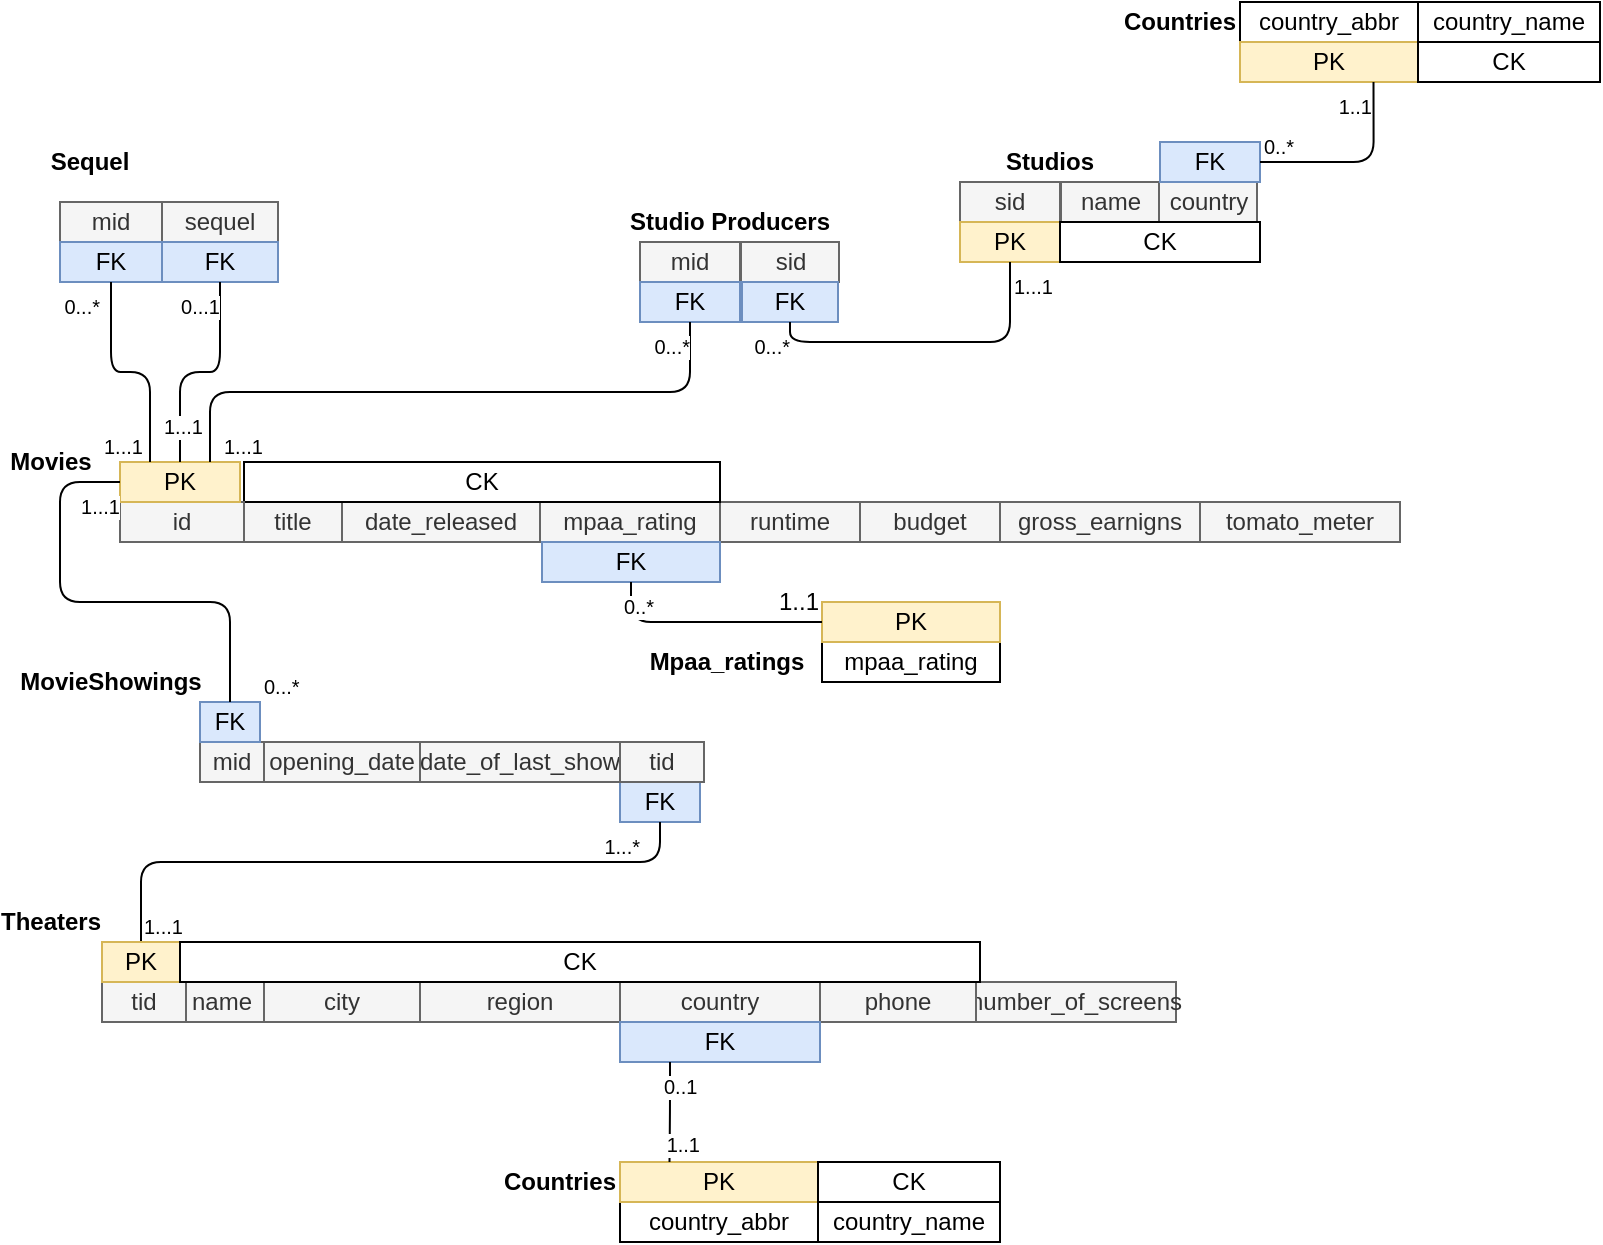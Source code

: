 <mxfile version="13.0.8" type="google"><diagram id="fw4MPve4YUBIEvPJCaLT" name="Page-1"><mxGraphModel dx="1038" dy="548" grid="0" gridSize="10" guides="1" tooltips="1" connect="1" arrows="1" fold="1" page="1" pageScale="1" pageWidth="850" pageHeight="1100" math="0" shadow="0"><root><mxCell id="0"/><mxCell id="1" parent="0"/><mxCell id="zFAiAAtmZmjbP22ZdrH1-17" value="&lt;b&gt;Movies&lt;/b&gt;" style="text;html=1;strokeColor=none;fillColor=none;align=center;verticalAlign=middle;whiteSpace=wrap;rounded=0;" parent="1" vertex="1"><mxGeometry x="10" y="260" width="51" height="20" as="geometry"/></mxCell><mxCell id="zFAiAAtmZmjbP22ZdrH1-15" value="mpaa_rating" style="rounded=0;whiteSpace=wrap;html=1;fillColor=#f5f5f5;strokeColor=#666666;fontColor=#333333;" parent="1" vertex="1"><mxGeometry x="280" y="290" width="90" height="20" as="geometry"/></mxCell><mxCell id="zFAiAAtmZmjbP22ZdrH1-24" value="budget" style="rounded=0;whiteSpace=wrap;html=1;fillColor=#f5f5f5;strokeColor=#666666;fontColor=#333333;" parent="1" vertex="1"><mxGeometry x="440" y="290" width="70" height="20" as="geometry"/></mxCell><mxCell id="zFAiAAtmZmjbP22ZdrH1-25" value="runtime" style="rounded=0;whiteSpace=wrap;html=1;fillColor=#f5f5f5;strokeColor=#666666;fontColor=#333333;" parent="1" vertex="1"><mxGeometry x="370" y="290" width="70" height="20" as="geometry"/></mxCell><mxCell id="zFAiAAtmZmjbP22ZdrH1-26" value="date_released" style="rounded=0;whiteSpace=wrap;html=1;fillColor=#f5f5f5;strokeColor=#666666;fontColor=#333333;" parent="1" vertex="1"><mxGeometry x="181" y="290" width="99" height="20" as="geometry"/></mxCell><mxCell id="zFAiAAtmZmjbP22ZdrH1-28" value="title" style="rounded=0;whiteSpace=wrap;html=1;fillColor=#f5f5f5;strokeColor=#666666;fontColor=#333333;" parent="1" vertex="1"><mxGeometry x="132" y="290" width="49" height="20" as="geometry"/></mxCell><mxCell id="zFAiAAtmZmjbP22ZdrH1-29" value="" style="group" parent="1" connectable="0" vertex="1"><mxGeometry x="132" y="270" width="238" height="20" as="geometry"/></mxCell><mxCell id="zFAiAAtmZmjbP22ZdrH1-30" value="" style="rounded=0;whiteSpace=wrap;html=1;" parent="zFAiAAtmZmjbP22ZdrH1-29" vertex="1"><mxGeometry width="238" height="20" as="geometry"/></mxCell><mxCell id="zFAiAAtmZmjbP22ZdrH1-31" value="CK" style="text;html=1;strokeColor=none;fillColor=none;align=center;verticalAlign=middle;whiteSpace=wrap;rounded=0;" parent="zFAiAAtmZmjbP22ZdrH1-29" vertex="1"><mxGeometry width="238" height="20" as="geometry"/></mxCell><mxCell id="zFAiAAtmZmjbP22ZdrH1-32" value="gross_earnigns" style="rounded=0;whiteSpace=wrap;html=1;fillColor=#f5f5f5;strokeColor=#666666;fontColor=#333333;" parent="1" vertex="1"><mxGeometry x="510" y="290" width="100" height="20" as="geometry"/></mxCell><mxCell id="zFAiAAtmZmjbP22ZdrH1-34" value="tomato_meter" style="rounded=0;whiteSpace=wrap;html=1;fillColor=#f5f5f5;strokeColor=#666666;fontColor=#333333;" parent="1" vertex="1"><mxGeometry x="610" y="290" width="100" height="20" as="geometry"/></mxCell><mxCell id="zFAiAAtmZmjbP22ZdrH1-35" value="id" style="rounded=0;whiteSpace=wrap;html=1;fillColor=#f5f5f5;strokeColor=#666666;fontColor=#333333;" parent="1" vertex="1"><mxGeometry x="70" y="290" width="62" height="20" as="geometry"/></mxCell><mxCell id="zFAiAAtmZmjbP22ZdrH1-36" value="&lt;b&gt;Sequel&lt;/b&gt;" style="text;html=1;strokeColor=none;fillColor=none;align=center;verticalAlign=middle;whiteSpace=wrap;rounded=0;" parent="1" vertex="1"><mxGeometry x="30" y="110" width="50" height="20" as="geometry"/></mxCell><mxCell id="zFAiAAtmZmjbP22ZdrH1-37" value="mid" style="rounded=0;whiteSpace=wrap;html=1;fillColor=#f5f5f5;strokeColor=#666666;fontColor=#333333;" parent="1" vertex="1"><mxGeometry x="40" y="140" width="51" height="20" as="geometry"/></mxCell><mxCell id="zFAiAAtmZmjbP22ZdrH1-38" value="sequel" style="rounded=0;whiteSpace=wrap;html=1;fillColor=#f5f5f5;strokeColor=#666666;fontColor=#333333;" parent="1" vertex="1"><mxGeometry x="91" y="140" width="58" height="20" as="geometry"/></mxCell><mxCell id="zFAiAAtmZmjbP22ZdrH1-50" value="FK" style="rounded=0;whiteSpace=wrap;html=1;fillColor=#dae8fc;strokeColor=#6c8ebf;" parent="1" vertex="1"><mxGeometry x="91" y="160" width="58" height="20" as="geometry"/></mxCell><mxCell id="zFAiAAtmZmjbP22ZdrH1-54" value="FK" style="rounded=0;whiteSpace=wrap;html=1;fillColor=#dae8fc;strokeColor=#6c8ebf;" parent="1" vertex="1"><mxGeometry x="40" y="160" width="51" height="20" as="geometry"/></mxCell><mxCell id="zFAiAAtmZmjbP22ZdrH1-57" value="PK" style="rounded=0;whiteSpace=wrap;html=1;fillColor=#fff2cc;strokeColor=#d6b656;" parent="1" vertex="1"><mxGeometry x="70" y="270" width="60" height="20" as="geometry"/></mxCell><mxCell id="zFAiAAtmZmjbP22ZdrH1-59" value="&lt;b&gt;MovieShowings&lt;/b&gt;" style="text;html=1;strokeColor=none;fillColor=none;align=center;verticalAlign=middle;whiteSpace=wrap;rounded=0;" parent="1" vertex="1"><mxGeometry x="40" y="370" width="51" height="20" as="geometry"/></mxCell><mxCell id="zFAiAAtmZmjbP22ZdrH1-60" value="opening_date" style="rounded=0;whiteSpace=wrap;html=1;fillColor=#f5f5f5;strokeColor=#666666;fontColor=#333333;" parent="1" vertex="1"><mxGeometry x="142" y="410" width="78" height="20" as="geometry"/></mxCell><mxCell id="zFAiAAtmZmjbP22ZdrH1-61" value="mid" style="rounded=0;whiteSpace=wrap;html=1;fillColor=#f5f5f5;strokeColor=#666666;fontColor=#333333;" parent="1" vertex="1"><mxGeometry x="110" y="410" width="32" height="20" as="geometry"/></mxCell><mxCell id="zFAiAAtmZmjbP22ZdrH1-62" value="date_of_last_show" style="rounded=0;whiteSpace=wrap;html=1;fillColor=#f5f5f5;strokeColor=#666666;fontColor=#333333;" parent="1" vertex="1"><mxGeometry x="220" y="410" width="100" height="20" as="geometry"/></mxCell><mxCell id="zFAiAAtmZmjbP22ZdrH1-63" value="FK" style="rounded=0;whiteSpace=wrap;html=1;fillColor=#dae8fc;strokeColor=#6c8ebf;" parent="1" vertex="1"><mxGeometry x="110" y="390" width="30" height="20" as="geometry"/></mxCell><mxCell id="zFAiAAtmZmjbP22ZdrH1-64" value="&lt;b&gt;Theaters&lt;/b&gt;" style="text;html=1;strokeColor=none;fillColor=none;align=center;verticalAlign=middle;whiteSpace=wrap;rounded=0;" parent="1" vertex="1"><mxGeometry x="10" y="490" width="51" height="20" as="geometry"/></mxCell><mxCell id="zFAiAAtmZmjbP22ZdrH1-65" value="city" style="rounded=0;whiteSpace=wrap;html=1;fillColor=#f5f5f5;strokeColor=#666666;fontColor=#333333;" parent="1" vertex="1"><mxGeometry x="142" y="530" width="78" height="20" as="geometry"/></mxCell><mxCell id="zFAiAAtmZmjbP22ZdrH1-66" value="name" style="rounded=0;whiteSpace=wrap;html=1;fillColor=#f5f5f5;strokeColor=#666666;fontColor=#333333;" parent="1" vertex="1"><mxGeometry x="100" y="530" width="42" height="20" as="geometry"/></mxCell><mxCell id="zFAiAAtmZmjbP22ZdrH1-67" value="region" style="rounded=0;whiteSpace=wrap;html=1;fillColor=#f5f5f5;strokeColor=#666666;fontColor=#333333;" parent="1" vertex="1"><mxGeometry x="220" y="530" width="100" height="20" as="geometry"/></mxCell><mxCell id="zFAiAAtmZmjbP22ZdrH1-69" value="country" style="rounded=0;whiteSpace=wrap;html=1;fillColor=#f5f5f5;strokeColor=#666666;fontColor=#333333;" parent="1" vertex="1"><mxGeometry x="320" y="530" width="100" height="20" as="geometry"/></mxCell><mxCell id="zFAiAAtmZmjbP22ZdrH1-71" value="number_of_screens" style="rounded=0;whiteSpace=wrap;html=1;fillColor=#f5f5f5;strokeColor=#666666;fontColor=#333333;" parent="1" vertex="1"><mxGeometry x="498" y="530" width="100" height="20" as="geometry"/></mxCell><mxCell id="zFAiAAtmZmjbP22ZdrH1-72" value="phone" style="rounded=0;whiteSpace=wrap;html=1;fillColor=#f5f5f5;strokeColor=#666666;fontColor=#333333;" parent="1" vertex="1"><mxGeometry x="420" y="530" width="78" height="20" as="geometry"/></mxCell><mxCell id="zFAiAAtmZmjbP22ZdrH1-81" value="FK" style="rounded=0;whiteSpace=wrap;html=1;fillColor=#dae8fc;strokeColor=#6c8ebf;" parent="1" vertex="1"><mxGeometry x="320" y="430" width="40" height="20" as="geometry"/></mxCell><mxCell id="zFAiAAtmZmjbP22ZdrH1-83" value="&lt;b&gt;Studio Producers&lt;/b&gt;" style="text;html=1;strokeColor=none;fillColor=none;align=center;verticalAlign=middle;whiteSpace=wrap;rounded=0;" parent="1" vertex="1"><mxGeometry x="320" y="140" width="110" height="20" as="geometry"/></mxCell><mxCell id="zFAiAAtmZmjbP22ZdrH1-85" value="mid" style="rounded=0;whiteSpace=wrap;html=1;fillColor=#f5f5f5;strokeColor=#666666;fontColor=#333333;" parent="1" vertex="1"><mxGeometry x="330" y="160" width="50" height="20" as="geometry"/></mxCell><mxCell id="zFAiAAtmZmjbP22ZdrH1-86" value="sid" style="rounded=0;whiteSpace=wrap;html=1;fillColor=#f5f5f5;strokeColor=#666666;fontColor=#333333;" parent="1" vertex="1"><mxGeometry x="380.5" y="160" width="49" height="20" as="geometry"/></mxCell><mxCell id="zFAiAAtmZmjbP22ZdrH1-89" value="FK" style="rounded=0;whiteSpace=wrap;html=1;fillColor=#dae8fc;strokeColor=#6c8ebf;" parent="1" vertex="1"><mxGeometry x="330" y="180" width="50" height="20" as="geometry"/></mxCell><mxCell id="zFAiAAtmZmjbP22ZdrH1-90" value="FK" style="rounded=0;whiteSpace=wrap;html=1;fillColor=#dae8fc;strokeColor=#6c8ebf;" parent="1" vertex="1"><mxGeometry x="381" y="180" width="48" height="20" as="geometry"/></mxCell><mxCell id="zFAiAAtmZmjbP22ZdrH1-91" value="&lt;b&gt;Studios&lt;/b&gt;" style="text;html=1;strokeColor=none;fillColor=none;align=center;verticalAlign=middle;whiteSpace=wrap;rounded=0;" parent="1" vertex="1"><mxGeometry x="480" y="110" width="110" height="20" as="geometry"/></mxCell><mxCell id="zFAiAAtmZmjbP22ZdrH1-92" value="sid" style="rounded=0;whiteSpace=wrap;html=1;fillColor=#f5f5f5;strokeColor=#666666;fontColor=#333333;" parent="1" vertex="1"><mxGeometry x="490" y="130" width="50" height="20" as="geometry"/></mxCell><mxCell id="zFAiAAtmZmjbP22ZdrH1-93" value="name" style="rounded=0;whiteSpace=wrap;html=1;fillColor=#f5f5f5;strokeColor=#666666;fontColor=#333333;" parent="1" vertex="1"><mxGeometry x="540.5" y="130" width="49" height="20" as="geometry"/></mxCell><mxCell id="zFAiAAtmZmjbP22ZdrH1-94" value="PK" style="rounded=0;whiteSpace=wrap;html=1;fillColor=#fff2cc;strokeColor=#d6b656;" parent="1" vertex="1"><mxGeometry x="490" y="150" width="50" height="20" as="geometry"/></mxCell><mxCell id="zFAiAAtmZmjbP22ZdrH1-96" value="country" style="rounded=0;whiteSpace=wrap;html=1;fillColor=#f5f5f5;strokeColor=#666666;fontColor=#333333;" parent="1" vertex="1"><mxGeometry x="589.5" y="130" width="49" height="20" as="geometry"/></mxCell><mxCell id="zFAiAAtmZmjbP22ZdrH1-98" value="" style="endArrow=none;html=1;edgeStyle=orthogonalEdgeStyle;entryX=0.5;entryY=1;entryDx=0;entryDy=0;exitX=0.75;exitY=0;exitDx=0;exitDy=0;" parent="1" source="zFAiAAtmZmjbP22ZdrH1-57" target="zFAiAAtmZmjbP22ZdrH1-89" edge="1"><mxGeometry relative="1" as="geometry"><mxPoint x="110" y="230" as="sourcePoint"/><mxPoint x="500" y="340" as="targetPoint"/></mxGeometry></mxCell><mxCell id="zFAiAAtmZmjbP22ZdrH1-99" value="1...1" style="resizable=0;html=1;align=left;verticalAlign=bottom;labelBackgroundColor=#ffffff;fontSize=10;" parent="zFAiAAtmZmjbP22ZdrH1-98" connectable="0" vertex="1"><mxGeometry x="-1" relative="1" as="geometry"><mxPoint x="5" as="offset"/></mxGeometry></mxCell><mxCell id="zFAiAAtmZmjbP22ZdrH1-100" value="0...*" style="resizable=0;html=1;align=right;verticalAlign=bottom;labelBackgroundColor=#ffffff;fontSize=10;" parent="zFAiAAtmZmjbP22ZdrH1-98" connectable="0" vertex="1"><mxGeometry x="1" relative="1" as="geometry"><mxPoint y="20" as="offset"/></mxGeometry></mxCell><mxCell id="zFAiAAtmZmjbP22ZdrH1-101" value="" style="endArrow=none;html=1;edgeStyle=orthogonalEdgeStyle;entryX=0.5;entryY=1;entryDx=0;entryDy=0;exitX=0.5;exitY=1;exitDx=0;exitDy=0;" parent="1" source="zFAiAAtmZmjbP22ZdrH1-94" target="zFAiAAtmZmjbP22ZdrH1-90" edge="1"><mxGeometry relative="1" as="geometry"><mxPoint x="340" y="340" as="sourcePoint"/><mxPoint x="500" y="340" as="targetPoint"/></mxGeometry></mxCell><mxCell id="zFAiAAtmZmjbP22ZdrH1-102" value="1...1" style="resizable=0;html=1;align=left;verticalAlign=bottom;labelBackgroundColor=#ffffff;fontSize=10;" parent="zFAiAAtmZmjbP22ZdrH1-101" connectable="0" vertex="1"><mxGeometry x="-1" relative="1" as="geometry"><mxPoint y="20" as="offset"/></mxGeometry></mxCell><mxCell id="zFAiAAtmZmjbP22ZdrH1-103" value="0...*" style="resizable=0;html=1;align=right;verticalAlign=bottom;labelBackgroundColor=#ffffff;fontSize=10;" parent="zFAiAAtmZmjbP22ZdrH1-101" connectable="0" vertex="1"><mxGeometry x="1" relative="1" as="geometry"><mxPoint y="20" as="offset"/></mxGeometry></mxCell><mxCell id="zFAiAAtmZmjbP22ZdrH1-112" value="" style="endArrow=none;html=1;edgeStyle=orthogonalEdgeStyle;entryX=0.5;entryY=1;entryDx=0;entryDy=0;exitX=0.5;exitY=0;exitDx=0;exitDy=0;" parent="1" source="zFAiAAtmZmjbP22ZdrH1-57" target="zFAiAAtmZmjbP22ZdrH1-50" edge="1"><mxGeometry relative="1" as="geometry"><mxPoint x="120" y="270" as="sourcePoint"/><mxPoint x="365" y="210" as="targetPoint"/></mxGeometry></mxCell><mxCell id="zFAiAAtmZmjbP22ZdrH1-113" value="1...1" style="resizable=0;html=1;align=left;verticalAlign=bottom;labelBackgroundColor=#ffffff;fontSize=10;" parent="zFAiAAtmZmjbP22ZdrH1-112" connectable="0" vertex="1"><mxGeometry x="-1" relative="1" as="geometry"><mxPoint x="-10" y="-10" as="offset"/></mxGeometry></mxCell><mxCell id="zFAiAAtmZmjbP22ZdrH1-114" value="0...1" style="resizable=0;html=1;align=right;verticalAlign=bottom;labelBackgroundColor=#ffffff;fontSize=10;" parent="zFAiAAtmZmjbP22ZdrH1-112" connectable="0" vertex="1"><mxGeometry x="1" relative="1" as="geometry"><mxPoint y="20" as="offset"/></mxGeometry></mxCell><mxCell id="zFAiAAtmZmjbP22ZdrH1-115" value="" style="endArrow=none;html=1;edgeStyle=orthogonalEdgeStyle;entryX=0.5;entryY=1;entryDx=0;entryDy=0;exitX=0.25;exitY=0;exitDx=0;exitDy=0;" parent="1" source="zFAiAAtmZmjbP22ZdrH1-57" target="zFAiAAtmZmjbP22ZdrH1-54" edge="1"><mxGeometry relative="1" as="geometry"><mxPoint x="130" y="280" as="sourcePoint"/><mxPoint x="130" y="190" as="targetPoint"/></mxGeometry></mxCell><mxCell id="zFAiAAtmZmjbP22ZdrH1-116" value="1...1" style="resizable=0;html=1;align=left;verticalAlign=bottom;labelBackgroundColor=#ffffff;fontSize=10;" parent="zFAiAAtmZmjbP22ZdrH1-115" connectable="0" vertex="1"><mxGeometry x="-1" relative="1" as="geometry"><mxPoint x="-25" as="offset"/></mxGeometry></mxCell><mxCell id="zFAiAAtmZmjbP22ZdrH1-117" value="0...*" style="resizable=0;html=1;align=right;verticalAlign=bottom;labelBackgroundColor=#ffffff;fontSize=10;" parent="zFAiAAtmZmjbP22ZdrH1-115" connectable="0" vertex="1"><mxGeometry x="1" relative="1" as="geometry"><mxPoint x="-5.5" y="20" as="offset"/></mxGeometry></mxCell><mxCell id="zFAiAAtmZmjbP22ZdrH1-119" value="" style="endArrow=none;html=1;edgeStyle=orthogonalEdgeStyle;entryX=0.5;entryY=1;entryDx=0;entryDy=0;exitX=0.5;exitY=0;exitDx=0;exitDy=0;" parent="1" source="zFAiAAtmZmjbP22ZdrH1-128" target="zFAiAAtmZmjbP22ZdrH1-81" edge="1"><mxGeometry relative="1" as="geometry"><mxPoint x="300" y="510" as="sourcePoint"/><mxPoint x="365" y="210" as="targetPoint"/><Array as="points"><mxPoint x="81" y="470"/><mxPoint x="340" y="470"/></Array></mxGeometry></mxCell><mxCell id="zFAiAAtmZmjbP22ZdrH1-120" value="1...1" style="resizable=0;html=1;align=left;verticalAlign=bottom;labelBackgroundColor=#ffffff;fontSize=10;" parent="zFAiAAtmZmjbP22ZdrH1-119" connectable="0" vertex="1"><mxGeometry x="-1" relative="1" as="geometry"><mxPoint x="-0.5" as="offset"/></mxGeometry></mxCell><mxCell id="zFAiAAtmZmjbP22ZdrH1-121" value="1...*" style="resizable=0;html=1;align=right;verticalAlign=bottom;labelBackgroundColor=#ffffff;fontSize=10;" parent="zFAiAAtmZmjbP22ZdrH1-119" connectable="0" vertex="1"><mxGeometry x="1" relative="1" as="geometry"><mxPoint x="-10" y="20" as="offset"/></mxGeometry></mxCell><mxCell id="zFAiAAtmZmjbP22ZdrH1-122" value="" style="endArrow=none;html=1;edgeStyle=orthogonalEdgeStyle;entryX=0;entryY=0.5;entryDx=0;entryDy=0;exitX=0.5;exitY=0;exitDx=0;exitDy=0;" parent="1" source="zFAiAAtmZmjbP22ZdrH1-63" target="zFAiAAtmZmjbP22ZdrH1-57" edge="1"><mxGeometry relative="1" as="geometry"><mxPoint x="125" y="280" as="sourcePoint"/><mxPoint x="365" y="210" as="targetPoint"/><Array as="points"><mxPoint x="125" y="340"/><mxPoint x="40" y="340"/><mxPoint x="40" y="280"/></Array></mxGeometry></mxCell><mxCell id="zFAiAAtmZmjbP22ZdrH1-123" value="0...*" style="resizable=0;html=1;align=left;verticalAlign=bottom;labelBackgroundColor=#ffffff;fontSize=10;" parent="zFAiAAtmZmjbP22ZdrH1-122" connectable="0" vertex="1"><mxGeometry x="-1" relative="1" as="geometry"><mxPoint x="15" as="offset"/></mxGeometry></mxCell><mxCell id="zFAiAAtmZmjbP22ZdrH1-124" value="1...1" style="resizable=0;html=1;align=right;verticalAlign=bottom;labelBackgroundColor=#ffffff;fontSize=10;" parent="zFAiAAtmZmjbP22ZdrH1-122" connectable="0" vertex="1"><mxGeometry x="1" relative="1" as="geometry"><mxPoint y="20" as="offset"/></mxGeometry></mxCell><mxCell id="zFAiAAtmZmjbP22ZdrH1-126" value="tid" style="rounded=0;whiteSpace=wrap;html=1;fillColor=#f5f5f5;strokeColor=#666666;fontColor=#333333;" parent="1" vertex="1"><mxGeometry x="61" y="530" width="42" height="20" as="geometry"/></mxCell><mxCell id="zFAiAAtmZmjbP22ZdrH1-127" value="tid" style="rounded=0;whiteSpace=wrap;html=1;fillColor=#f5f5f5;strokeColor=#666666;fontColor=#333333;" parent="1" vertex="1"><mxGeometry x="320" y="410" width="42" height="20" as="geometry"/></mxCell><mxCell id="zFAiAAtmZmjbP22ZdrH1-128" value="PK" style="rounded=0;whiteSpace=wrap;html=1;fillColor=#fff2cc;strokeColor=#d6b656;" parent="1" vertex="1"><mxGeometry x="61" y="510" width="39" height="20" as="geometry"/></mxCell><mxCell id="zFAiAAtmZmjbP22ZdrH1-130" value="" style="group" parent="1" connectable="0" vertex="1"><mxGeometry x="100" y="510" width="400" height="20" as="geometry"/></mxCell><mxCell id="zFAiAAtmZmjbP22ZdrH1-131" value="" style="rounded=0;whiteSpace=wrap;html=1;" parent="zFAiAAtmZmjbP22ZdrH1-130" vertex="1"><mxGeometry width="400.0" height="20" as="geometry"/></mxCell><mxCell id="zFAiAAtmZmjbP22ZdrH1-132" value="CK" style="text;html=1;strokeColor=none;fillColor=none;align=center;verticalAlign=middle;whiteSpace=wrap;rounded=0;" parent="zFAiAAtmZmjbP22ZdrH1-130" vertex="1"><mxGeometry width="400.0" height="20" as="geometry"/></mxCell><mxCell id="zFAiAAtmZmjbP22ZdrH1-134" value="" style="group" parent="1" connectable="0" vertex="1"><mxGeometry x="540" y="150" width="100" height="20" as="geometry"/></mxCell><mxCell id="zFAiAAtmZmjbP22ZdrH1-135" value="" style="rounded=0;whiteSpace=wrap;html=1;" parent="zFAiAAtmZmjbP22ZdrH1-134" vertex="1"><mxGeometry width="100" height="20" as="geometry"/></mxCell><mxCell id="zFAiAAtmZmjbP22ZdrH1-136" value="CK" style="text;html=1;strokeColor=none;fillColor=none;align=center;verticalAlign=middle;whiteSpace=wrap;rounded=0;" parent="zFAiAAtmZmjbP22ZdrH1-134" vertex="1"><mxGeometry width="100" height="20" as="geometry"/></mxCell><mxCell id="3EmiIOewhZtR1B2ffkEY-1" value="mpaa_rating" style="rounded=0;whiteSpace=wrap;html=1;" parent="1" vertex="1"><mxGeometry x="421" y="360" width="89" height="20" as="geometry"/></mxCell><mxCell id="3EmiIOewhZtR1B2ffkEY-5" value="PK" style="rounded=0;whiteSpace=wrap;html=1;fillColor=#fff2cc;strokeColor=#d6b656;" parent="1" vertex="1"><mxGeometry x="421" y="340" width="89" height="20" as="geometry"/></mxCell><mxCell id="3EmiIOewhZtR1B2ffkEY-6" value="FK" style="rounded=0;whiteSpace=wrap;html=1;fillColor=#dae8fc;strokeColor=#6c8ebf;" parent="1" vertex="1"><mxGeometry x="281" y="310" width="89" height="20" as="geometry"/></mxCell><mxCell id="3EmiIOewhZtR1B2ffkEY-7" value="" style="endArrow=none;html=1;edgeStyle=orthogonalEdgeStyle;exitX=0.5;exitY=1;exitDx=0;exitDy=0;entryX=0;entryY=0.5;entryDx=0;entryDy=0;" parent="1" source="3EmiIOewhZtR1B2ffkEY-6" target="3EmiIOewhZtR1B2ffkEY-5" edge="1"><mxGeometry relative="1" as="geometry"><mxPoint x="245" y="360" as="sourcePoint"/><mxPoint x="430" y="350" as="targetPoint"/><Array as="points"><mxPoint x="326" y="350"/></Array></mxGeometry></mxCell><mxCell id="3EmiIOewhZtR1B2ffkEY-8" value="0..*" style="resizable=0;html=1;align=left;verticalAlign=bottom;labelBackgroundColor=#ffffff;fontSize=10;" parent="3EmiIOewhZtR1B2ffkEY-7" connectable="0" vertex="1"><mxGeometry x="-1" relative="1" as="geometry"><mxPoint x="-5.5" y="20" as="offset"/></mxGeometry></mxCell><mxCell id="3EmiIOewhZtR1B2ffkEY-10" value="1..1" style="text;html=1;align=center;verticalAlign=middle;resizable=0;points=[];labelBackgroundColor=#ffffff;" parent="3EmiIOewhZtR1B2ffkEY-7" vertex="1" connectable="0"><mxGeometry x="0.786" y="-1" relative="1" as="geometry"><mxPoint y="-11" as="offset"/></mxGeometry></mxCell><mxCell id="3EmiIOewhZtR1B2ffkEY-12" value="&lt;b&gt;Mpaa_ratings&lt;/b&gt;" style="text;html=1;strokeColor=none;fillColor=none;align=center;verticalAlign=middle;whiteSpace=wrap;rounded=0;" parent="1" vertex="1"><mxGeometry x="326" y="360" width="95" height="20" as="geometry"/></mxCell><mxCell id="3EmiIOewhZtR1B2ffkEY-13" value="country_abbr" style="rounded=0;whiteSpace=wrap;html=1;" parent="1" vertex="1"><mxGeometry x="630" y="40" width="89" height="20" as="geometry"/></mxCell><mxCell id="3EmiIOewhZtR1B2ffkEY-14" value="PK" style="rounded=0;whiteSpace=wrap;html=1;fillColor=#fff2cc;strokeColor=#d6b656;" parent="1" vertex="1"><mxGeometry x="630" y="60" width="89" height="20" as="geometry"/></mxCell><mxCell id="3EmiIOewhZtR1B2ffkEY-15" value="country_name" style="rounded=0;whiteSpace=wrap;html=1;" parent="1" vertex="1"><mxGeometry x="719" y="40" width="91" height="20" as="geometry"/></mxCell><mxCell id="3EmiIOewhZtR1B2ffkEY-16" value="FK" style="rounded=0;whiteSpace=wrap;html=1;fillColor=#dae8fc;strokeColor=#6c8ebf;" parent="1" vertex="1"><mxGeometry x="590" y="110" width="50" height="20" as="geometry"/></mxCell><mxCell id="3EmiIOewhZtR1B2ffkEY-17" value="" style="endArrow=none;html=1;edgeStyle=orthogonalEdgeStyle;exitX=1;exitY=0.5;exitDx=0;exitDy=0;entryX=0.75;entryY=1;entryDx=0;entryDy=0;" parent="1" source="3EmiIOewhZtR1B2ffkEY-16" target="3EmiIOewhZtR1B2ffkEY-14" edge="1"><mxGeometry relative="1" as="geometry"><mxPoint x="650" y="119.5" as="sourcePoint"/><mxPoint x="810" y="119.5" as="targetPoint"/></mxGeometry></mxCell><mxCell id="3EmiIOewhZtR1B2ffkEY-18" value="0..*" style="resizable=0;html=1;align=left;verticalAlign=bottom;labelBackgroundColor=#ffffff;fontSize=10;" parent="3EmiIOewhZtR1B2ffkEY-17" connectable="0" vertex="1"><mxGeometry x="-1" relative="1" as="geometry"/></mxCell><mxCell id="3EmiIOewhZtR1B2ffkEY-19" value="1..1" style="resizable=0;html=1;align=right;verticalAlign=bottom;labelBackgroundColor=#ffffff;fontSize=10;" parent="3EmiIOewhZtR1B2ffkEY-17" connectable="0" vertex="1"><mxGeometry x="1" relative="1" as="geometry"><mxPoint y="20.2" as="offset"/></mxGeometry></mxCell><mxCell id="3EmiIOewhZtR1B2ffkEY-20" value="CK" style="rounded=0;whiteSpace=wrap;html=1;" parent="1" vertex="1"><mxGeometry x="719" y="60" width="91" height="20" as="geometry"/></mxCell><mxCell id="3EmiIOewhZtR1B2ffkEY-21" value="&lt;b&gt;Countries&lt;/b&gt;" style="text;html=1;strokeColor=none;fillColor=none;align=center;verticalAlign=middle;whiteSpace=wrap;rounded=0;" parent="1" vertex="1"><mxGeometry x="570" y="40" width="60" height="20" as="geometry"/></mxCell><mxCell id="3EmiIOewhZtR1B2ffkEY-22" value="country_abbr" style="rounded=0;whiteSpace=wrap;html=1;" parent="1" vertex="1"><mxGeometry x="320" y="640" width="99" height="20" as="geometry"/></mxCell><mxCell id="3EmiIOewhZtR1B2ffkEY-23" value="PK" style="rounded=0;whiteSpace=wrap;html=1;fillColor=#fff2cc;strokeColor=#d6b656;" parent="1" vertex="1"><mxGeometry x="320" y="620" width="99" height="20" as="geometry"/></mxCell><mxCell id="3EmiIOewhZtR1B2ffkEY-24" value="country_name" style="rounded=0;whiteSpace=wrap;html=1;" parent="1" vertex="1"><mxGeometry x="419" y="640" width="91" height="20" as="geometry"/></mxCell><mxCell id="3EmiIOewhZtR1B2ffkEY-25" value="CK" style="rounded=0;whiteSpace=wrap;html=1;" parent="1" vertex="1"><mxGeometry x="419" y="620" width="91" height="20" as="geometry"/></mxCell><mxCell id="3EmiIOewhZtR1B2ffkEY-26" value="&lt;b&gt;Countries&lt;/b&gt;" style="text;html=1;strokeColor=none;fillColor=none;align=center;verticalAlign=middle;whiteSpace=wrap;rounded=0;" parent="1" vertex="1"><mxGeometry x="260" y="620" width="60" height="20" as="geometry"/></mxCell><mxCell id="3EmiIOewhZtR1B2ffkEY-27" value="FK" style="rounded=0;whiteSpace=wrap;html=1;fillColor=#dae8fc;strokeColor=#6c8ebf;" parent="1" vertex="1"><mxGeometry x="320" y="550" width="100" height="20" as="geometry"/></mxCell><mxCell id="3EmiIOewhZtR1B2ffkEY-28" value="" style="endArrow=none;html=1;edgeStyle=orthogonalEdgeStyle;exitX=0.25;exitY=1;exitDx=0;exitDy=0;entryX=0.25;entryY=0;entryDx=0;entryDy=0;" parent="1" source="3EmiIOewhZtR1B2ffkEY-27" target="3EmiIOewhZtR1B2ffkEY-23" edge="1"><mxGeometry relative="1" as="geometry"><mxPoint x="350" y="600" as="sourcePoint"/><mxPoint x="510" y="600" as="targetPoint"/></mxGeometry></mxCell><mxCell id="3EmiIOewhZtR1B2ffkEY-29" value="0..1" style="resizable=0;html=1;align=left;verticalAlign=bottom;labelBackgroundColor=#ffffff;fontSize=10;" parent="3EmiIOewhZtR1B2ffkEY-28" connectable="0" vertex="1"><mxGeometry x="-1" relative="1" as="geometry"><mxPoint x="-5" y="20" as="offset"/></mxGeometry></mxCell><mxCell id="3EmiIOewhZtR1B2ffkEY-30" value="1..1" style="resizable=0;html=1;align=right;verticalAlign=bottom;labelBackgroundColor=#ffffff;fontSize=10;" parent="3EmiIOewhZtR1B2ffkEY-28" connectable="0" vertex="1"><mxGeometry x="1" relative="1" as="geometry"><mxPoint x="15.25" as="offset"/></mxGeometry></mxCell></root></mxGraphModel></diagram></mxfile>